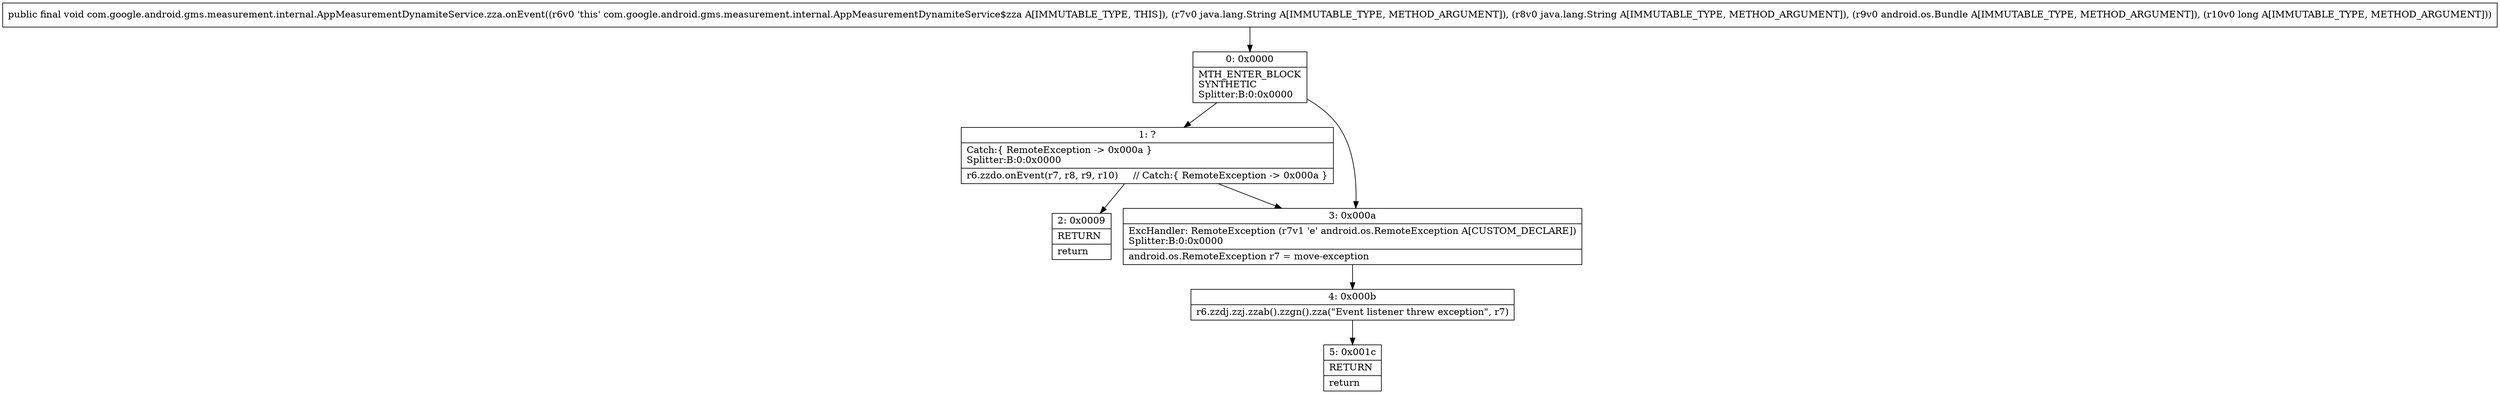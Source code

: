 digraph "CFG forcom.google.android.gms.measurement.internal.AppMeasurementDynamiteService.zza.onEvent(Ljava\/lang\/String;Ljava\/lang\/String;Landroid\/os\/Bundle;J)V" {
Node_0 [shape=record,label="{0\:\ 0x0000|MTH_ENTER_BLOCK\lSYNTHETIC\lSplitter:B:0:0x0000\l}"];
Node_1 [shape=record,label="{1\:\ ?|Catch:\{ RemoteException \-\> 0x000a \}\lSplitter:B:0:0x0000\l|r6.zzdo.onEvent(r7, r8, r9, r10)     \/\/ Catch:\{ RemoteException \-\> 0x000a \}\l}"];
Node_2 [shape=record,label="{2\:\ 0x0009|RETURN\l|return\l}"];
Node_3 [shape=record,label="{3\:\ 0x000a|ExcHandler: RemoteException (r7v1 'e' android.os.RemoteException A[CUSTOM_DECLARE])\lSplitter:B:0:0x0000\l|android.os.RemoteException r7 = move\-exception\l}"];
Node_4 [shape=record,label="{4\:\ 0x000b|r6.zzdj.zzj.zzab().zzgn().zza(\"Event listener threw exception\", r7)\l}"];
Node_5 [shape=record,label="{5\:\ 0x001c|RETURN\l|return\l}"];
MethodNode[shape=record,label="{public final void com.google.android.gms.measurement.internal.AppMeasurementDynamiteService.zza.onEvent((r6v0 'this' com.google.android.gms.measurement.internal.AppMeasurementDynamiteService$zza A[IMMUTABLE_TYPE, THIS]), (r7v0 java.lang.String A[IMMUTABLE_TYPE, METHOD_ARGUMENT]), (r8v0 java.lang.String A[IMMUTABLE_TYPE, METHOD_ARGUMENT]), (r9v0 android.os.Bundle A[IMMUTABLE_TYPE, METHOD_ARGUMENT]), (r10v0 long A[IMMUTABLE_TYPE, METHOD_ARGUMENT])) }"];
MethodNode -> Node_0;
Node_0 -> Node_1;
Node_0 -> Node_3;
Node_1 -> Node_2;
Node_1 -> Node_3;
Node_3 -> Node_4;
Node_4 -> Node_5;
}

